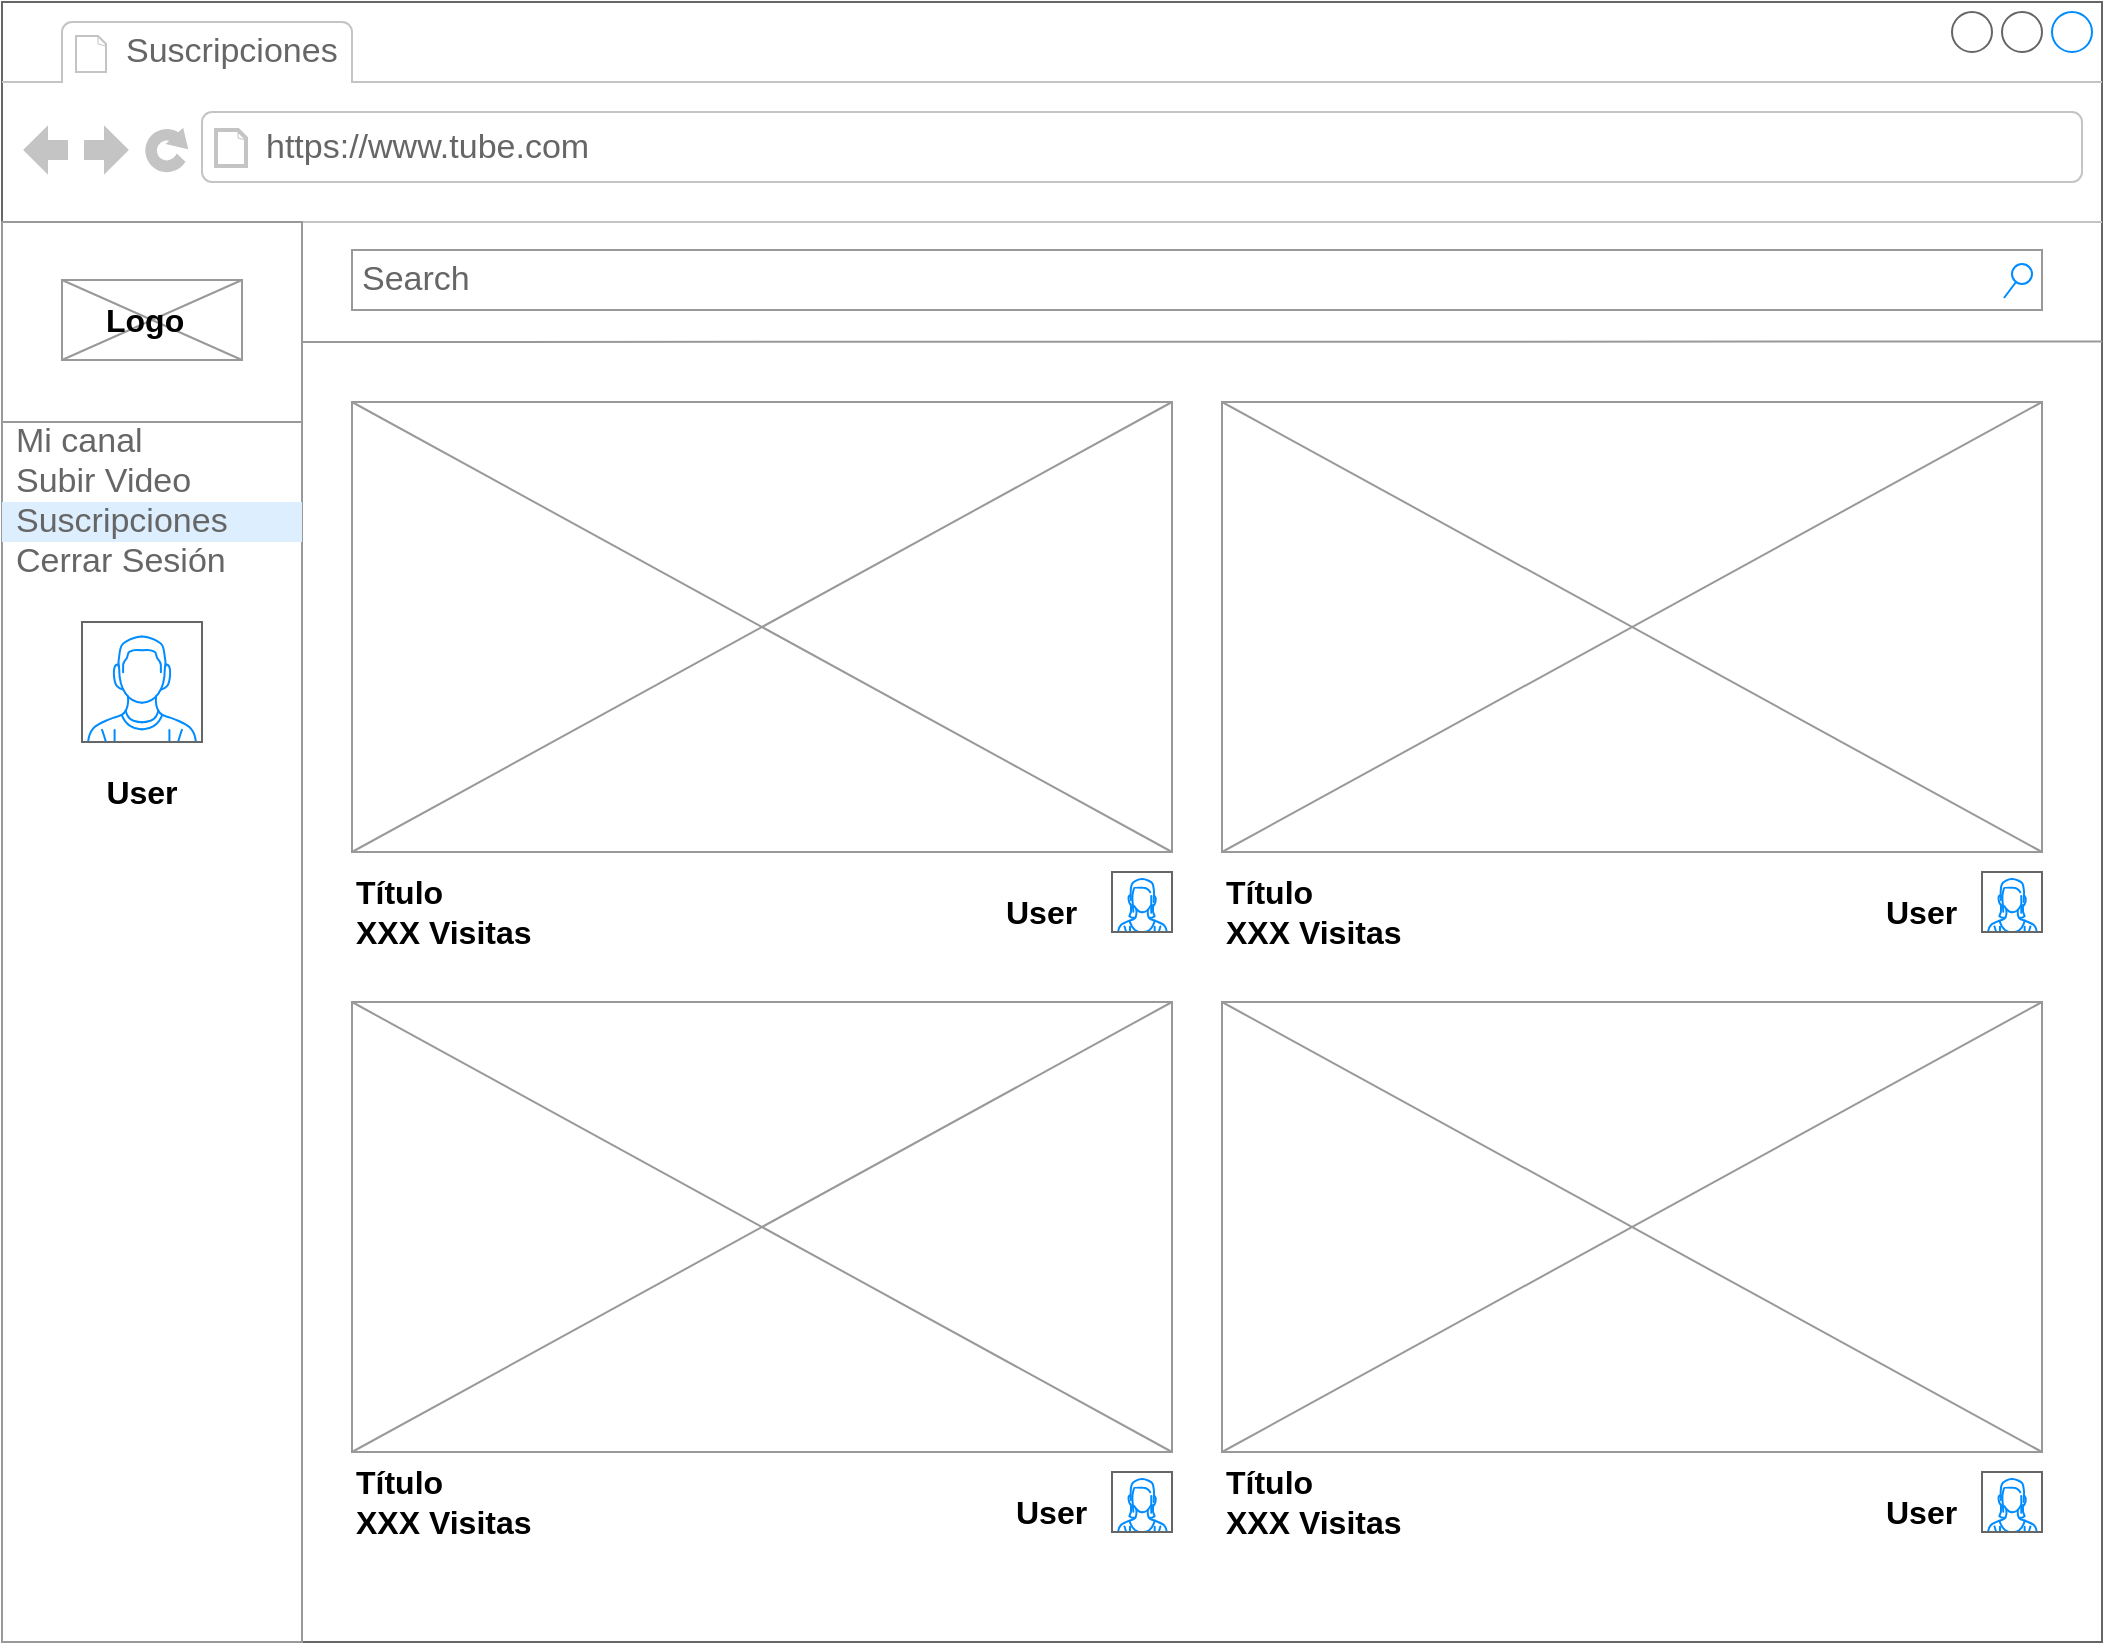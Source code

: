 <mxfile version="10.6.6" type="device"><diagram name="Page-1" id="2cc2dc42-3aac-f2a9-1cec-7a8b7cbee084"><mxGraphModel dx="1523" dy="1073" grid="1" gridSize="10" guides="1" tooltips="1" connect="1" arrows="1" fold="1" page="1" pageScale="1" pageWidth="1100" pageHeight="850" background="#ffffff" math="0" shadow="0"><root><mxCell id="0"/><mxCell id="1" parent="0"/><mxCell id="7026571954dc6520-1" value="" style="strokeWidth=1;shadow=0;dashed=0;align=center;html=1;shape=mxgraph.mockup.containers.browserWindow;rSize=0;fillColor=#ffffff;strokeColor=#666666;mainText=,;recursiveResize=0;rounded=0;labelBackgroundColor=none;fontFamily=Verdana;fontSize=12;fontColor=#000000;" parent="1" vertex="1"><mxGeometry x="30" y="20" width="1050" height="820" as="geometry"/></mxCell><mxCell id="-4WWqoI9mab1eY8_YWy1-8" value="" style="verticalLabelPosition=bottom;shadow=0;dashed=0;align=center;html=1;verticalAlign=top;strokeWidth=1;shape=mxgraph.mockup.graphics.simpleIcon;strokeColor=#999999;fillColor=#ffffff;" parent="7026571954dc6520-1" vertex="1"><mxGeometry x="175" y="500" width="410" height="225" as="geometry"/></mxCell><mxCell id="7026571954dc6520-2" value="Suscripciones" style="strokeWidth=1;shadow=0;dashed=0;align=center;html=1;shape=mxgraph.mockup.containers.anchor;fontSize=17;fontColor=#666666;align=left;" parent="7026571954dc6520-1" vertex="1"><mxGeometry x="60" y="12" width="110" height="26" as="geometry"/></mxCell><mxCell id="7026571954dc6520-3" value="https://www.tube.com" style="strokeWidth=1;shadow=0;dashed=0;align=center;html=1;shape=mxgraph.mockup.containers.anchor;rSize=0;fontSize=17;fontColor=#666666;align=left;" parent="7026571954dc6520-1" vertex="1"><mxGeometry x="130" y="60" width="250" height="26" as="geometry"/></mxCell><mxCell id="-4WWqoI9mab1eY8_YWy1-1" value="" style="strokeWidth=1;shadow=0;dashed=0;align=center;html=1;shape=mxgraph.mockup.forms.rrect;rSize=0;strokeColor=#999999;fillColor=#ffffff;" parent="7026571954dc6520-1" vertex="1"><mxGeometry y="110" width="150" height="710" as="geometry"/></mxCell><mxCell id="-4WWqoI9mab1eY8_YWy1-2" value="" style="strokeWidth=1;shadow=0;dashed=0;align=center;html=1;shape=mxgraph.mockup.forms.rrect;rSize=0;strokeColor=#999999;fontColor=#008cff;fontSize=17;fillColor=#ffffff;resizeWidth=1;verticalAlign=bottom;" parent="-4WWqoI9mab1eY8_YWy1-1" vertex="1"><mxGeometry width="150" height="100" relative="1" as="geometry"><mxPoint as="offset"/></mxGeometry></mxCell><mxCell id="-4WWqoI9mab1eY8_YWy1-4" value="Mi canal" style="strokeWidth=1;shadow=0;dashed=0;align=center;html=1;shape=mxgraph.mockup.forms.anchor;fontSize=17;fontColor=#666666;align=left;spacingLeft=5;resizeWidth=1;" parent="-4WWqoI9mab1eY8_YWy1-1" vertex="1"><mxGeometry width="150" height="20" relative="1" as="geometry"><mxPoint y="100" as="offset"/></mxGeometry></mxCell><mxCell id="-4WWqoI9mab1eY8_YWy1-6" value="Cerrar Sesión" style="strokeWidth=1;shadow=0;dashed=0;align=center;html=1;shape=mxgraph.mockup.forms.anchor;fontSize=17;fontColor=#666666;align=left;spacingLeft=5;resizeWidth=1;" parent="-4WWqoI9mab1eY8_YWy1-1" vertex="1"><mxGeometry width="150" height="20" relative="1" as="geometry"><mxPoint y="160" as="offset"/></mxGeometry></mxCell><mxCell id="-4WWqoI9mab1eY8_YWy1-5" value="Suscripciones" style="strokeWidth=1;shadow=0;dashed=0;align=center;html=1;shape=mxgraph.mockup.forms.rrect;rSize=0;fontSize=17;fontColor=#666666;align=left;spacingLeft=5;fillColor=#ddeeff;strokeColor=none;resizeWidth=1;" parent="-4WWqoI9mab1eY8_YWy1-1" vertex="1"><mxGeometry width="150" height="20" relative="1" as="geometry"><mxPoint y="140" as="offset"/></mxGeometry></mxCell><mxCell id="-4WWqoI9mab1eY8_YWy1-7" value="" style="verticalLabelPosition=bottom;shadow=0;dashed=0;align=center;html=1;verticalAlign=top;strokeWidth=1;shape=mxgraph.mockup.containers.userMale;strokeColor=#666666;strokeColor2=#008cff;fillColor=#ffffff;" parent="-4WWqoI9mab1eY8_YWy1-1" vertex="1"><mxGeometry x="40" y="200" width="60" height="60" as="geometry"/></mxCell><mxCell id="-4WWqoI9mab1eY8_YWy1-60" value="Subir Video" style="text;html=1;strokeColor=none;fillColor=none;align=left;verticalAlign=middle;whiteSpace=wrap;rounded=0;fontSize=17;fontColor=#666666;" parent="-4WWqoI9mab1eY8_YWy1-1" vertex="1"><mxGeometry x="5" y="120" width="140" height="20" as="geometry"/></mxCell><mxCell id="-4WWqoI9mab1eY8_YWy1-48" value="" style="verticalLabelPosition=bottom;shadow=0;dashed=0;align=center;html=1;verticalAlign=top;strokeWidth=1;shape=mxgraph.mockup.graphics.simpleIcon;strokeColor=#999999;fillColor=#ffffff;fontSize=16;" parent="-4WWqoI9mab1eY8_YWy1-1" vertex="1"><mxGeometry x="30" y="29" width="90" height="40" as="geometry"/></mxCell><mxCell id="1rmmCDPtTT0251GSlNjq-11" value="" style="strokeWidth=1;shadow=0;dashed=0;align=center;html=1;shape=mxgraph.mockup.forms.anchor;fontSize=17;fontColor=#666666;align=left;spacingLeft=5;resizeWidth=1;" vertex="1" parent="-4WWqoI9mab1eY8_YWy1-1"><mxGeometry y="39" width="150" height="20" as="geometry"><mxPoint y="100" as="offset"/></mxGeometry></mxCell><mxCell id="-4WWqoI9mab1eY8_YWy1-49" value="&lt;div align=&quot;center&quot;&gt;Logo&lt;/div&gt;" style="text;html=1;strokeColor=none;fillColor=none;align=left;verticalAlign=middle;whiteSpace=wrap;rounded=0;fontStyle=1;fontSize=16;" parent="-4WWqoI9mab1eY8_YWy1-1" vertex="1"><mxGeometry x="50" y="39" width="50" height="20" as="geometry"/></mxCell><mxCell id="1rmmCDPtTT0251GSlNjq-12" value="User" style="text;html=1;strokeColor=none;fillColor=none;align=center;verticalAlign=middle;whiteSpace=wrap;rounded=0;fontStyle=1;fontSize=16;" vertex="1" parent="-4WWqoI9mab1eY8_YWy1-1"><mxGeometry x="45" y="275" width="50" height="20" as="geometry"/></mxCell><mxCell id="-4WWqoI9mab1eY8_YWy1-9" value="" style="verticalLabelPosition=bottom;shadow=0;dashed=0;align=center;html=1;verticalAlign=top;strokeWidth=1;shape=mxgraph.mockup.graphics.simpleIcon;strokeColor=#999999;fillColor=#ffffff;" parent="7026571954dc6520-1" vertex="1"><mxGeometry x="610" y="200" width="410" height="225" as="geometry"/></mxCell><mxCell id="-4WWqoI9mab1eY8_YWy1-10" value="" style="verticalLabelPosition=bottom;shadow=0;dashed=0;align=center;html=1;verticalAlign=top;strokeWidth=1;shape=mxgraph.mockup.graphics.simpleIcon;strokeColor=#999999;fillColor=#ffffff;" parent="7026571954dc6520-1" vertex="1"><mxGeometry x="175" y="200" width="410" height="225" as="geometry"/></mxCell><mxCell id="-4WWqoI9mab1eY8_YWy1-11" value="" style="verticalLabelPosition=bottom;shadow=0;dashed=0;align=center;html=1;verticalAlign=top;strokeWidth=1;shape=mxgraph.mockup.graphics.simpleIcon;strokeColor=#999999;fillColor=#ffffff;" parent="7026571954dc6520-1" vertex="1"><mxGeometry x="610" y="500" width="410" height="225" as="geometry"/></mxCell><mxCell id="-4WWqoI9mab1eY8_YWy1-12" value="&lt;div style=&quot;font-size: 16px;&quot;&gt;Título&lt;/div&gt;&lt;div style=&quot;font-size: 16px;&quot;&gt;XXX Visitas&lt;br style=&quot;font-size: 16px;&quot;&gt;&lt;/div&gt;" style="text;html=1;strokeColor=none;fillColor=none;align=left;verticalAlign=middle;whiteSpace=wrap;rounded=0;fontStyle=1;fontSize=16;" parent="7026571954dc6520-1" vertex="1"><mxGeometry x="175" y="445" width="290" height="20" as="geometry"/></mxCell><mxCell id="-4WWqoI9mab1eY8_YWy1-15" value="&lt;div style=&quot;font-size: 16px;&quot;&gt;Título&lt;/div&gt;&lt;div style=&quot;font-size: 16px;&quot;&gt;XXX Visitas&lt;br style=&quot;font-size: 16px;&quot;&gt;&lt;/div&gt;" style="text;html=1;strokeColor=none;fillColor=none;align=left;verticalAlign=middle;whiteSpace=wrap;rounded=0;fontStyle=1;fontSize=16;" parent="7026571954dc6520-1" vertex="1"><mxGeometry x="610" y="445" width="290" height="20" as="geometry"/></mxCell><mxCell id="-4WWqoI9mab1eY8_YWy1-14" value="&lt;div style=&quot;font-size: 16px;&quot;&gt;Título&lt;/div&gt;&lt;div style=&quot;font-size: 16px;&quot;&gt;XXX Visitas&lt;br style=&quot;font-size: 16px;&quot;&gt;&lt;/div&gt;" style="text;html=1;strokeColor=none;fillColor=none;align=left;verticalAlign=middle;whiteSpace=wrap;rounded=0;fontStyle=1;fontSize=16;" parent="7026571954dc6520-1" vertex="1"><mxGeometry x="175" y="740" width="290" height="20" as="geometry"/></mxCell><mxCell id="-4WWqoI9mab1eY8_YWy1-13" value="&lt;div style=&quot;font-size: 16px;&quot;&gt;Título&lt;/div&gt;&lt;div style=&quot;font-size: 16px;&quot;&gt;XXX Visitas&lt;br style=&quot;font-size: 16px;&quot;&gt;&lt;/div&gt;" style="text;html=1;strokeColor=none;fillColor=none;align=left;verticalAlign=middle;whiteSpace=wrap;rounded=0;fontStyle=1;fontSize=16;" parent="7026571954dc6520-1" vertex="1"><mxGeometry x="610" y="740" width="290" height="20" as="geometry"/></mxCell><mxCell id="-4WWqoI9mab1eY8_YWy1-17" value="" style="verticalLabelPosition=bottom;shadow=0;dashed=0;align=center;html=1;verticalAlign=top;strokeWidth=1;shape=mxgraph.mockup.containers.userFemale;strokeColor=#666666;strokeColor2=#008cff;fillColor=#ffffff;fontSize=16;" parent="7026571954dc6520-1" vertex="1"><mxGeometry x="555" y="435" width="30" height="30" as="geometry"/></mxCell><mxCell id="-4WWqoI9mab1eY8_YWy1-20" value="" style="verticalLabelPosition=bottom;shadow=0;dashed=0;align=center;html=1;verticalAlign=top;strokeWidth=1;shape=mxgraph.mockup.containers.userFemale;strokeColor=#666666;strokeColor2=#008cff;fillColor=#ffffff;fontSize=16;" parent="7026571954dc6520-1" vertex="1"><mxGeometry x="990" y="435" width="30" height="30" as="geometry"/></mxCell><mxCell id="-4WWqoI9mab1eY8_YWy1-19" value="" style="verticalLabelPosition=bottom;shadow=0;dashed=0;align=center;html=1;verticalAlign=top;strokeWidth=1;shape=mxgraph.mockup.containers.userFemale;strokeColor=#666666;strokeColor2=#008cff;fillColor=#ffffff;fontSize=16;" parent="7026571954dc6520-1" vertex="1"><mxGeometry x="555" y="735" width="30" height="30" as="geometry"/></mxCell><mxCell id="-4WWqoI9mab1eY8_YWy1-18" value="" style="verticalLabelPosition=bottom;shadow=0;dashed=0;align=center;html=1;verticalAlign=top;strokeWidth=1;shape=mxgraph.mockup.containers.userFemale;strokeColor=#666666;strokeColor2=#008cff;fillColor=#ffffff;fontSize=16;" parent="7026571954dc6520-1" vertex="1"><mxGeometry x="990" y="735" width="30" height="30" as="geometry"/></mxCell><mxCell id="-4WWqoI9mab1eY8_YWy1-42" value="User" style="text;html=1;strokeColor=none;fillColor=none;align=left;verticalAlign=middle;whiteSpace=wrap;rounded=0;fontStyle=1;fontSize=16;" parent="7026571954dc6520-1" vertex="1"><mxGeometry x="500" y="445" width="50" height="20" as="geometry"/></mxCell><mxCell id="-4WWqoI9mab1eY8_YWy1-45" value="User" style="text;html=1;strokeColor=none;fillColor=none;align=left;verticalAlign=middle;whiteSpace=wrap;rounded=0;fontStyle=1;fontSize=16;" parent="7026571954dc6520-1" vertex="1"><mxGeometry x="940" y="445" width="50" height="20" as="geometry"/></mxCell><mxCell id="-4WWqoI9mab1eY8_YWy1-44" value="User" style="text;html=1;strokeColor=none;fillColor=none;align=left;verticalAlign=middle;whiteSpace=wrap;rounded=0;fontStyle=1;fontSize=16;" parent="7026571954dc6520-1" vertex="1"><mxGeometry x="505" y="745" width="50" height="20" as="geometry"/></mxCell><mxCell id="-4WWqoI9mab1eY8_YWy1-43" value="User" style="text;html=1;strokeColor=none;fillColor=none;align=left;verticalAlign=middle;whiteSpace=wrap;rounded=0;fontStyle=1;fontSize=16;" parent="7026571954dc6520-1" vertex="1"><mxGeometry x="940" y="745" width="50" height="20" as="geometry"/></mxCell><mxCell id="-4WWqoI9mab1eY8_YWy1-47" value="" style="endArrow=none;html=1;fontSize=16;entryX=1;entryY=0.207;entryDx=0;entryDy=0;entryPerimeter=0;strokeColor=#999999;" parent="7026571954dc6520-1" target="7026571954dc6520-1" edge="1"><mxGeometry width="50" height="50" relative="1" as="geometry"><mxPoint x="150" y="170" as="sourcePoint"/><mxPoint x="280" y="170" as="targetPoint"/></mxGeometry></mxCell><mxCell id="-4WWqoI9mab1eY8_YWy1-51" value="Search" style="strokeWidth=1;shadow=0;dashed=0;align=center;html=1;shape=mxgraph.mockup.forms.searchBox;strokeColor=#999999;mainText=;fillColor=#ffffff;strokeColor2=#008cff;fontColor=#666666;fontSize=17;align=left;spacingLeft=3;" parent="7026571954dc6520-1" vertex="1"><mxGeometry x="175" y="124" width="845" height="30" as="geometry"/></mxCell><mxCell id="AuN6hBA7G1bl5ZFZCJYM-1" value="" style="shape=image;html=1;verticalAlign=top;verticalLabelPosition=bottom;labelBackgroundColor=#ffffff;imageAspect=0;aspect=fixed;image=https://cdn3.iconfinder.com/data/icons/google-material-design-icons/48/ic_expand_more_48px-128.png" parent="7026571954dc6520-1" vertex="1"><mxGeometry x="585" y="776" width="44" height="44" as="geometry"/></mxCell></root></mxGraphModel></diagram></mxfile>